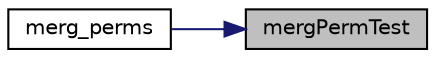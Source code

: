 digraph "mergPermTest"
{
 // LATEX_PDF_SIZE
  edge [fontname="Helvetica",fontsize="10",labelfontname="Helvetica",labelfontsize="10"];
  node [fontname="Helvetica",fontsize="10",shape=record];
  rankdir="RL";
  Node1 [label="mergPermTest",height=0.2,width=0.4,color="black", fillcolor="grey75", style="filled", fontcolor="black",tooltip=" "];
  Node1 -> Node2 [dir="back",color="midnightblue",fontsize="10",style="solid",fontname="Helvetica"];
  Node2 [label="merg_perms",height=0.2,width=0.4,color="black", fillcolor="white", style="filled",URL="$superlu__defs_8h.html#aa30305f72038d7d2bb9dc68e81b7a332",tooltip=" "];
}
